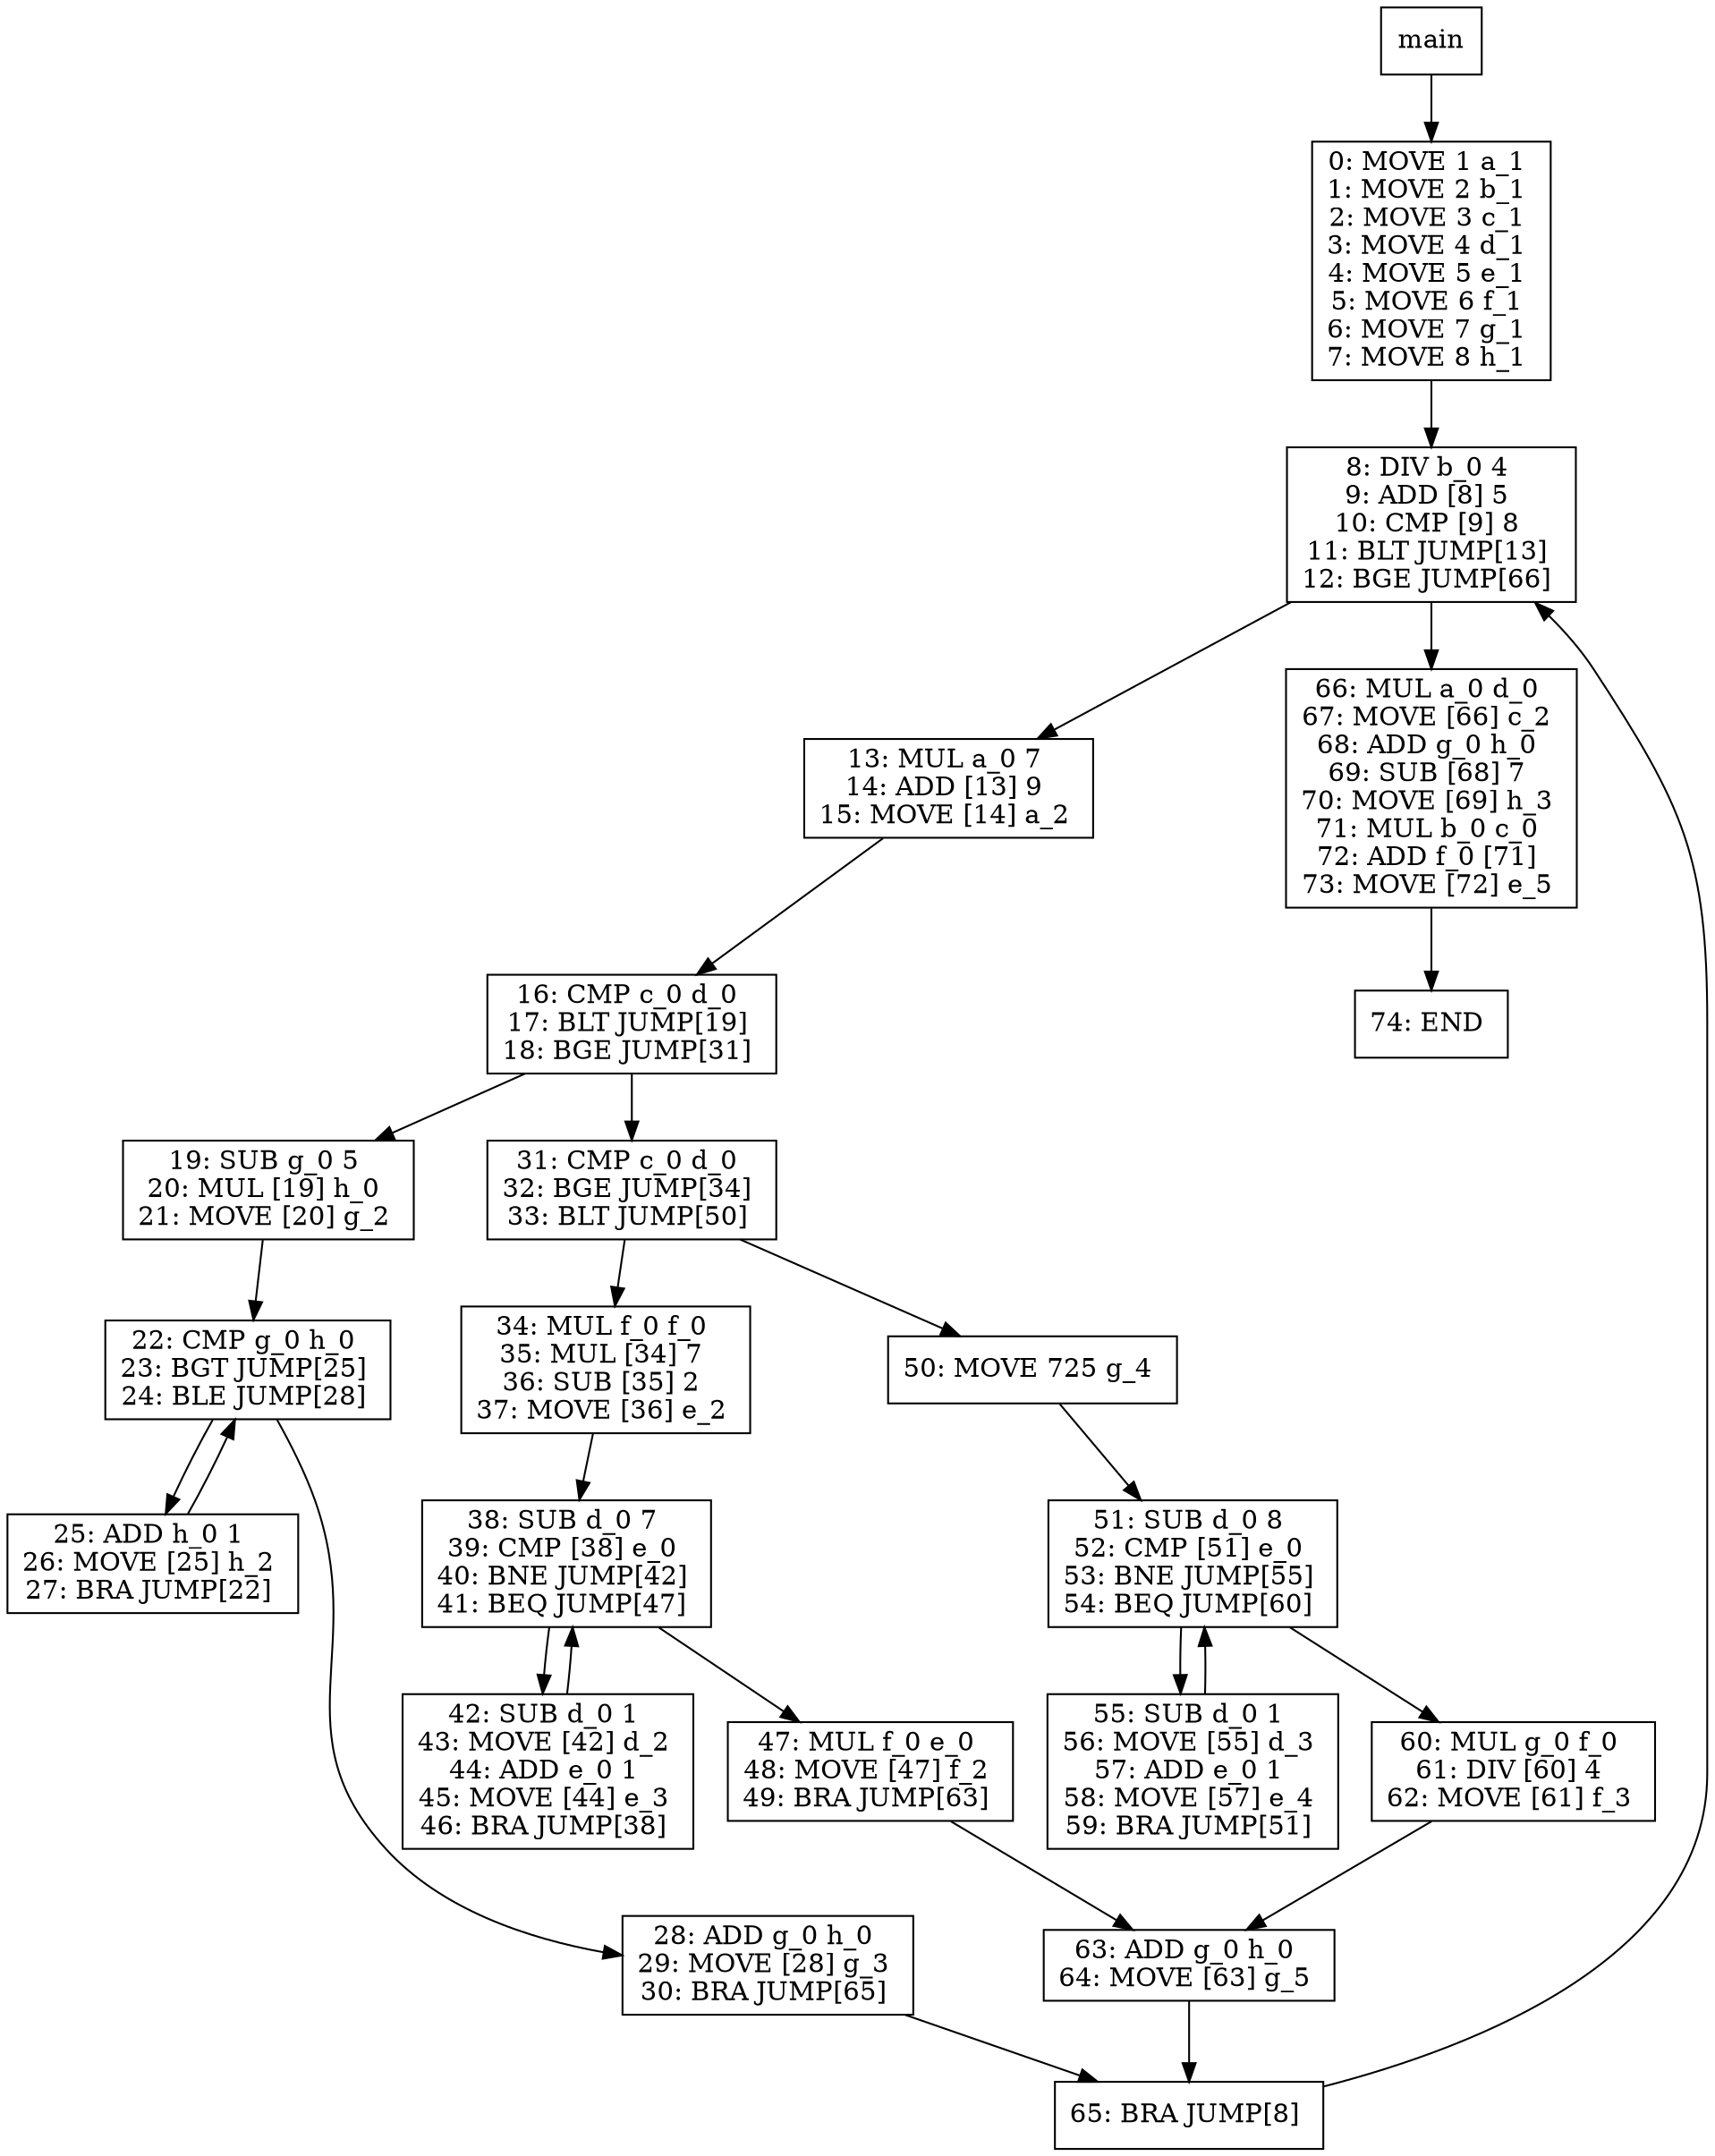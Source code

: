 digraph test024 {
node [shape=box]
1[label="main"]
1 -> 3
3[label="0: MOVE 1 a_1 
1: MOVE 2 b_1 
2: MOVE 3 c_1 
3: MOVE 4 d_1 
4: MOVE 5 e_1 
5: MOVE 6 f_1 
6: MOVE 7 g_1 
7: MOVE 8 h_1 
"]
3 -> 11
11[label="8: DIV b_0 4 
9: ADD [8] 5 
10: CMP [9] 8 
11: BLT JUMP[13] 
12: BGE JUMP[66] 
"]
11 -> 13
13[label="13: MUL a_0 7 
14: ADD [13] 9 
15: MOVE [14] a_2 
"]
13 -> 14
14[label="16: CMP c_0 d_0 
17: BLT JUMP[19] 
18: BGE JUMP[31] 
"]
14 -> 16
16[label="19: SUB g_0 5 
20: MUL [19] h_0 
21: MOVE [20] g_2 
"]
16 -> 17
17[label="22: CMP g_0 h_0 
23: BGT JUMP[25] 
24: BLE JUMP[28] 
"]
17 -> 19
19[label="25: ADD h_0 1 
26: MOVE [25] h_2 
27: BRA JUMP[22] 
"]
19 -> 17
17 -> 18
18[label="28: ADD g_0 h_0 
29: MOVE [28] g_3 
30: BRA JUMP[65] 
"]
18 -> 15
15[label="65: BRA JUMP[8] 
"]
15 -> 11
14 -> 21
21[label="31: CMP c_0 d_0 
32: BGE JUMP[34] 
33: BLT JUMP[50] 
"]
21 -> 23
23[label="34: MUL f_0 f_0 
35: MUL [34] 7 
36: SUB [35] 2 
37: MOVE [36] e_2 
"]
23 -> 24
24[label="38: SUB d_0 7 
39: CMP [38] e_0 
40: BNE JUMP[42] 
41: BEQ JUMP[47] 
"]
24 -> 26
26[label="42: SUB d_0 1 
43: MOVE [42] d_2 
44: ADD e_0 1 
45: MOVE [44] e_3 
46: BRA JUMP[38] 
"]
26 -> 24
24 -> 25
25[label="47: MUL f_0 e_0 
48: MOVE [47] f_2 
49: BRA JUMP[63] 
"]
25 -> 22
22[label="63: ADD g_0 h_0 
64: MOVE [63] g_5 
"]
22 -> 15
21 -> 29
29[label="50: MOVE 725 g_4 
"]
29 -> 30
30[label="51: SUB d_0 8 
52: CMP [51] e_0 
53: BNE JUMP[55] 
54: BEQ JUMP[60] 
"]
30 -> 32
32[label="55: SUB d_0 1 
56: MOVE [55] d_3 
57: ADD e_0 1 
58: MOVE [57] e_4 
59: BRA JUMP[51] 
"]
32 -> 30
30 -> 31
31[label="60: MUL g_0 f_0 
61: DIV [60] 4 
62: MOVE [61] f_3 
"]
31 -> 22
11 -> 12
12[label="66: MUL a_0 d_0 
67: MOVE [66] c_2 
68: ADD g_0 h_0 
69: SUB [68] 7 
70: MOVE [69] h_3 
71: MUL b_0 c_0 
72: ADD f_0 [71] 
73: MOVE [72] e_5 
"]
12 -> 39
39[label="74: END 
"]
}
